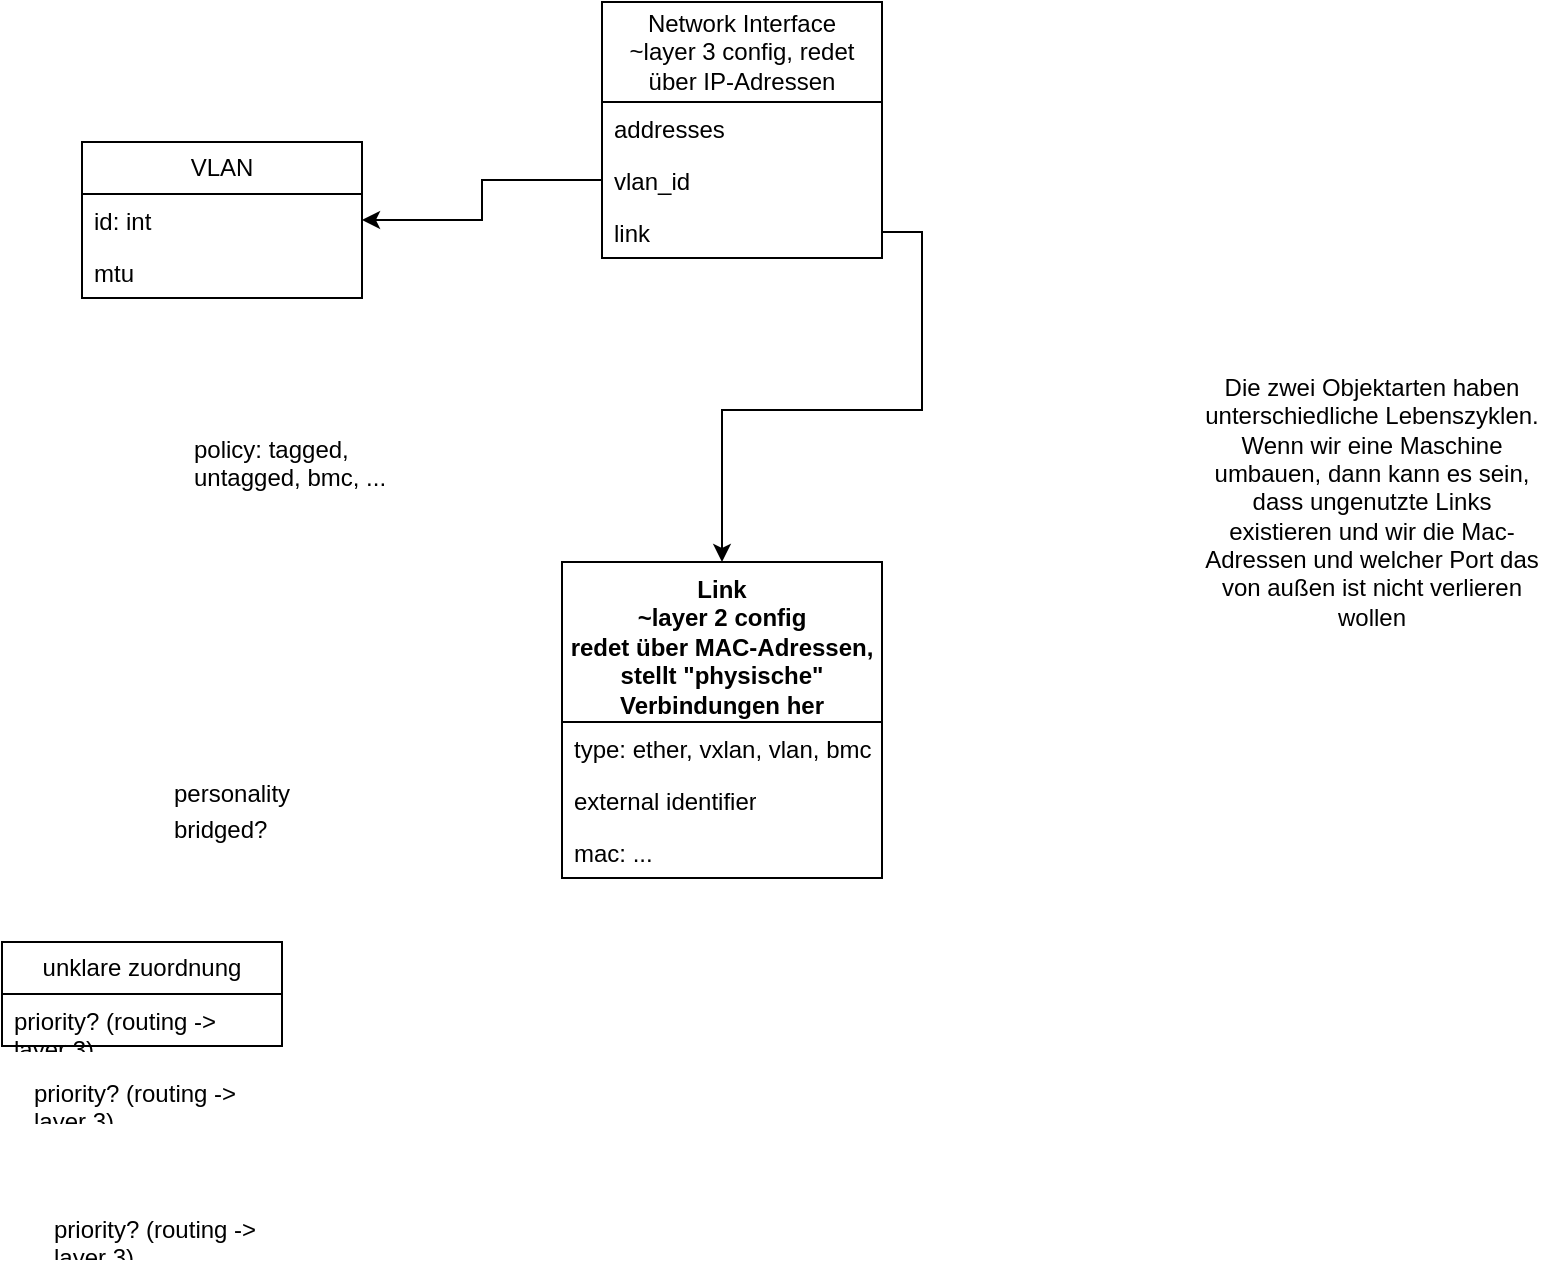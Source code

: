 <mxfile version="24.2.5" type="github">
  <diagram name="Page-1" id="57F013TZSbhwvBVwvkh1">
    <mxGraphModel dx="458" dy="615" grid="1" gridSize="10" guides="1" tooltips="1" connect="1" arrows="1" fold="1" page="1" pageScale="1" pageWidth="850" pageHeight="1100" math="0" shadow="0">
      <root>
        <mxCell id="0" />
        <mxCell id="1" parent="0" />
        <mxCell id="bu5iTPpGUUyw0LDB3Mps-1" value="&lt;div&gt;Network Interface&lt;/div&gt;&lt;div&gt;~layer 3 config, redet über IP-Adressen&lt;br&gt;&lt;/div&gt;" style="swimlane;fontStyle=0;childLayout=stackLayout;horizontal=1;startSize=50;fillColor=none;horizontalStack=0;resizeParent=1;resizeParentMax=0;resizeLast=0;collapsible=1;marginBottom=0;whiteSpace=wrap;html=1;" vertex="1" parent="1">
          <mxGeometry x="300" y="110" width="140" height="128" as="geometry">
            <mxRectangle x="310" y="180" width="130" height="30" as="alternateBounds" />
          </mxGeometry>
        </mxCell>
        <mxCell id="bu5iTPpGUUyw0LDB3Mps-2" value="addresses" style="text;strokeColor=none;fillColor=none;align=left;verticalAlign=top;spacingLeft=4;spacingRight=4;overflow=hidden;rotatable=0;points=[[0,0.5],[1,0.5]];portConstraint=eastwest;whiteSpace=wrap;html=1;" vertex="1" parent="bu5iTPpGUUyw0LDB3Mps-1">
          <mxGeometry y="50" width="140" height="26" as="geometry" />
        </mxCell>
        <mxCell id="bu5iTPpGUUyw0LDB3Mps-3" value="&lt;div&gt;vlan_id&lt;/div&gt;" style="text;strokeColor=none;fillColor=none;align=left;verticalAlign=top;spacingLeft=4;spacingRight=4;overflow=hidden;rotatable=0;points=[[0,0.5],[1,0.5]];portConstraint=eastwest;whiteSpace=wrap;html=1;" vertex="1" parent="bu5iTPpGUUyw0LDB3Mps-1">
          <mxGeometry y="76" width="140" height="26" as="geometry" />
        </mxCell>
        <mxCell id="bu5iTPpGUUyw0LDB3Mps-15" value="&lt;div&gt;link&lt;/div&gt;" style="text;strokeColor=none;fillColor=none;align=left;verticalAlign=top;spacingLeft=4;spacingRight=4;overflow=hidden;rotatable=0;points=[[0,0.5],[1,0.5]];portConstraint=eastwest;whiteSpace=wrap;html=1;" vertex="1" parent="bu5iTPpGUUyw0LDB3Mps-1">
          <mxGeometry y="102" width="140" height="26" as="geometry" />
        </mxCell>
        <mxCell id="bu5iTPpGUUyw0LDB3Mps-5" value="VLAN" style="swimlane;fontStyle=0;childLayout=stackLayout;horizontal=1;startSize=26;fillColor=none;horizontalStack=0;resizeParent=1;resizeParentMax=0;resizeLast=0;collapsible=1;marginBottom=0;whiteSpace=wrap;html=1;" vertex="1" parent="1">
          <mxGeometry x="40" y="180" width="140" height="78" as="geometry" />
        </mxCell>
        <mxCell id="bu5iTPpGUUyw0LDB3Mps-6" value="id: int" style="text;strokeColor=none;fillColor=none;align=left;verticalAlign=top;spacingLeft=4;spacingRight=4;overflow=hidden;rotatable=0;points=[[0,0.5],[1,0.5]];portConstraint=eastwest;whiteSpace=wrap;html=1;" vertex="1" parent="bu5iTPpGUUyw0LDB3Mps-5">
          <mxGeometry y="26" width="140" height="26" as="geometry" />
        </mxCell>
        <mxCell id="bu5iTPpGUUyw0LDB3Mps-19" value="&lt;div&gt;mtu&lt;/div&gt;" style="text;strokeColor=none;fillColor=none;align=left;verticalAlign=top;spacingLeft=4;spacingRight=4;overflow=hidden;rotatable=0;points=[[0,0.5],[1,0.5]];portConstraint=eastwest;whiteSpace=wrap;html=1;" vertex="1" parent="bu5iTPpGUUyw0LDB3Mps-5">
          <mxGeometry y="52" width="140" height="26" as="geometry" />
        </mxCell>
        <mxCell id="bu5iTPpGUUyw0LDB3Mps-10" style="edgeStyle=orthogonalEdgeStyle;rounded=0;orthogonalLoop=1;jettySize=auto;html=1;exitX=0;exitY=0.5;exitDx=0;exitDy=0;" edge="1" parent="1" source="bu5iTPpGUUyw0LDB3Mps-3" target="bu5iTPpGUUyw0LDB3Mps-6">
          <mxGeometry relative="1" as="geometry" />
        </mxCell>
        <mxCell id="bu5iTPpGUUyw0LDB3Mps-11" value="&lt;div&gt;Link&lt;/div&gt;&lt;div&gt;~layer 2 config&lt;/div&gt;&lt;div&gt;redet über MAC-Adressen, stellt &quot;physische&quot; Verbindungen her&lt;br&gt;&lt;/div&gt;" style="swimlane;fontStyle=1;align=center;verticalAlign=top;childLayout=stackLayout;horizontal=1;startSize=80;horizontalStack=0;resizeParent=1;resizeParentMax=0;resizeLast=0;collapsible=1;marginBottom=0;whiteSpace=wrap;html=1;" vertex="1" parent="1">
          <mxGeometry x="280" y="390" width="160" height="158" as="geometry" />
        </mxCell>
        <mxCell id="bu5iTPpGUUyw0LDB3Mps-12" value="type: ether, vxlan, vlan, bmc" style="text;strokeColor=none;fillColor=none;align=left;verticalAlign=top;spacingLeft=4;spacingRight=4;overflow=hidden;rotatable=0;points=[[0,0.5],[1,0.5]];portConstraint=eastwest;whiteSpace=wrap;html=1;" vertex="1" parent="bu5iTPpGUUyw0LDB3Mps-11">
          <mxGeometry y="80" width="160" height="26" as="geometry" />
        </mxCell>
        <mxCell id="bu5iTPpGUUyw0LDB3Mps-24" value="external identifier" style="text;strokeColor=none;fillColor=none;align=left;verticalAlign=top;spacingLeft=4;spacingRight=4;overflow=hidden;rotatable=0;points=[[0,0.5],[1,0.5]];portConstraint=eastwest;whiteSpace=wrap;html=1;" vertex="1" parent="bu5iTPpGUUyw0LDB3Mps-11">
          <mxGeometry y="106" width="160" height="26" as="geometry" />
        </mxCell>
        <mxCell id="bu5iTPpGUUyw0LDB3Mps-17" value="mac: ..." style="text;strokeColor=none;fillColor=none;align=left;verticalAlign=top;spacingLeft=4;spacingRight=4;overflow=hidden;rotatable=0;points=[[0,0.5],[1,0.5]];portConstraint=eastwest;whiteSpace=wrap;html=1;" vertex="1" parent="bu5iTPpGUUyw0LDB3Mps-11">
          <mxGeometry y="132" width="160" height="26" as="geometry" />
        </mxCell>
        <mxCell id="bu5iTPpGUUyw0LDB3Mps-16" style="edgeStyle=orthogonalEdgeStyle;rounded=0;orthogonalLoop=1;jettySize=auto;html=1;exitX=1;exitY=0.5;exitDx=0;exitDy=0;" edge="1" parent="1" source="bu5iTPpGUUyw0LDB3Mps-15" target="bu5iTPpGUUyw0LDB3Mps-11">
          <mxGeometry relative="1" as="geometry" />
        </mxCell>
        <mxCell id="bu5iTPpGUUyw0LDB3Mps-18" value="unklare zuordnung" style="swimlane;fontStyle=0;childLayout=stackLayout;horizontal=1;startSize=26;fillColor=none;horizontalStack=0;resizeParent=1;resizeParentMax=0;resizeLast=0;collapsible=1;marginBottom=0;whiteSpace=wrap;html=1;" vertex="1" parent="1">
          <mxGeometry y="580" width="140" height="52" as="geometry" />
        </mxCell>
        <mxCell id="bu5iTPpGUUyw0LDB3Mps-21" value="priority? (routing -&amp;gt; layer 3)" style="text;strokeColor=none;fillColor=none;align=left;verticalAlign=top;spacingLeft=4;spacingRight=4;overflow=hidden;rotatable=0;points=[[0,0.5],[1,0.5]];portConstraint=eastwest;whiteSpace=wrap;html=1;" vertex="1" parent="bu5iTPpGUUyw0LDB3Mps-18">
          <mxGeometry y="26" width="140" height="26" as="geometry" />
        </mxCell>
        <mxCell id="bu5iTPpGUUyw0LDB3Mps-22" value="priority? (routing -&amp;gt; layer 3)" style="text;strokeColor=none;fillColor=none;align=left;verticalAlign=top;spacingLeft=4;spacingRight=4;overflow=hidden;rotatable=0;points=[[0,0.5],[1,0.5]];portConstraint=eastwest;whiteSpace=wrap;html=1;" vertex="1" parent="1">
          <mxGeometry x="10" y="642" width="140" height="26" as="geometry" />
        </mxCell>
        <mxCell id="bu5iTPpGUUyw0LDB3Mps-23" value="priority? (routing -&amp;gt; layer 3)" style="text;strokeColor=none;fillColor=none;align=left;verticalAlign=top;spacingLeft=4;spacingRight=4;overflow=hidden;rotatable=0;points=[[0,0.5],[1,0.5]];portConstraint=eastwest;whiteSpace=wrap;html=1;" vertex="1" parent="1">
          <mxGeometry x="20" y="710" width="140" height="26" as="geometry" />
        </mxCell>
        <mxCell id="bu5iTPpGUUyw0LDB3Mps-25" value="personality" style="text;strokeColor=none;fillColor=none;align=left;verticalAlign=top;spacingLeft=4;spacingRight=4;overflow=hidden;rotatable=0;points=[[0,0.5],[1,0.5]];portConstraint=eastwest;whiteSpace=wrap;html=1;" vertex="1" parent="1">
          <mxGeometry x="80" y="492" width="140" height="26" as="geometry" />
        </mxCell>
        <mxCell id="bu5iTPpGUUyw0LDB3Mps-26" value="policy: tagged, untagged, bmc, ..." style="text;strokeColor=none;fillColor=none;align=left;verticalAlign=top;spacingLeft=4;spacingRight=4;overflow=hidden;rotatable=0;points=[[0,0.5],[1,0.5]];portConstraint=eastwest;whiteSpace=wrap;html=1;" vertex="1" parent="1">
          <mxGeometry x="90" y="320" width="140" height="40" as="geometry" />
        </mxCell>
        <mxCell id="bu5iTPpGUUyw0LDB3Mps-20" value="bridged?" style="text;strokeColor=none;fillColor=none;align=left;verticalAlign=top;spacingLeft=4;spacingRight=4;overflow=hidden;rotatable=0;points=[[0,0.5],[1,0.5]];portConstraint=eastwest;whiteSpace=wrap;html=1;" vertex="1" parent="1">
          <mxGeometry x="80" y="510" width="140" height="26" as="geometry" />
        </mxCell>
        <mxCell id="bu5iTPpGUUyw0LDB3Mps-27" value="Die zwei Objektarten haben unterschiedliche Lebenszyklen. Wenn wir eine Maschine umbauen, dann kann es sein, dass ungenutzte Links existieren und wir die Mac-Adressen und welcher Port das von außen ist nicht verlieren wollen" style="text;html=1;align=center;verticalAlign=middle;whiteSpace=wrap;rounded=0;" vertex="1" parent="1">
          <mxGeometry x="600" y="290" width="170" height="140" as="geometry" />
        </mxCell>
      </root>
    </mxGraphModel>
  </diagram>
</mxfile>
